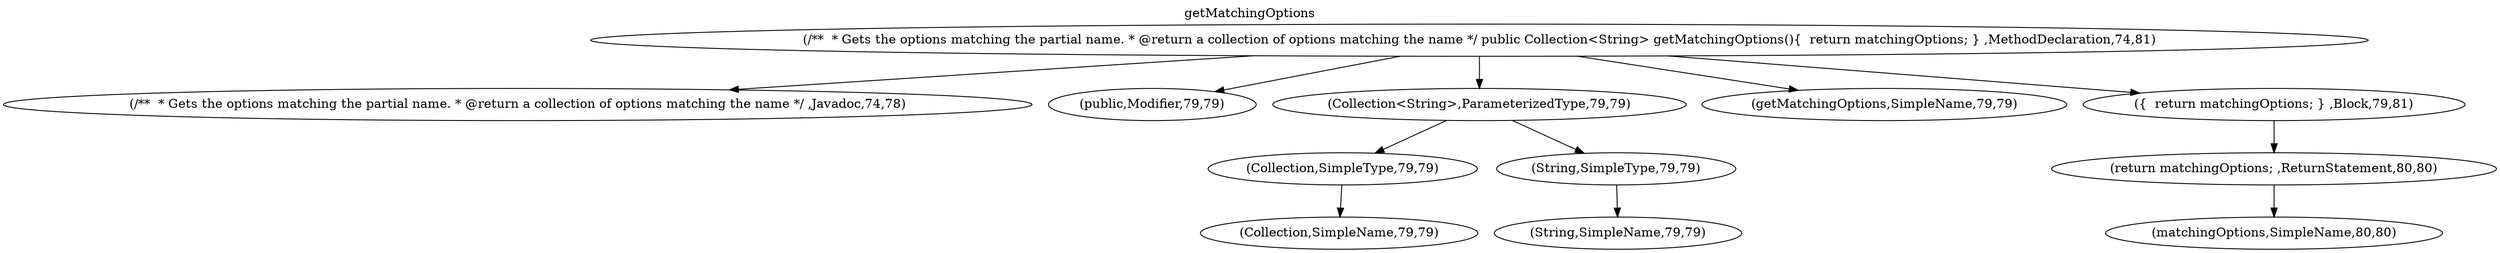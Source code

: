 digraph "DirectedGraph" {
graph [label = "getMatchingOptions", labelloc=t, concentrate = true];
"1816147548" [ label="(/**  * Gets the options matching the partial name. * @return a collection of options matching the name */ public Collection<String> getMatchingOptions(){  return matchingOptions; } ,MethodDeclaration,74,81)" type=31 startLineNumber=74 endLineNumber=81 ]
"2079179914" [ label="(/**  * Gets the options matching the partial name. * @return a collection of options matching the name */ ,Javadoc,74,78)" type=29 startLineNumber=74 endLineNumber=78 ]
"20049680" [ label="(public,Modifier,79,79)" type=83 startLineNumber=79 endLineNumber=79 ]
"1437654187" [ label="(Collection<String>,ParameterizedType,79,79)" type=74 startLineNumber=79 endLineNumber=79 ]
"951050903" [ label="(Collection,SimpleType,79,79)" type=43 startLineNumber=79 endLineNumber=79 ]
"770947228" [ label="(Collection,SimpleName,79,79)" type=42 startLineNumber=79 endLineNumber=79 ]
"590646109" [ label="(String,SimpleType,79,79)" type=43 startLineNumber=79 endLineNumber=79 ]
"1882349076" [ label="(String,SimpleName,79,79)" type=42 startLineNumber=79 endLineNumber=79 ]
"936292831" [ label="(getMatchingOptions,SimpleName,79,79)" type=42 startLineNumber=79 endLineNumber=79 ]
"130668770" [ label="({  return matchingOptions; } ,Block,79,81)" type=8 startLineNumber=79 endLineNumber=81 ]
"2151717" [ label="(return matchingOptions; ,ReturnStatement,80,80)" type=41 startLineNumber=80 endLineNumber=80 ]
"1644231115" [ label="(matchingOptions,SimpleName,80,80)" type=42 startLineNumber=80 endLineNumber=80 ]
"1816147548" -> "2079179914"
"1816147548" -> "20049680"
"1816147548" -> "1437654187"
"1437654187" -> "951050903"
"951050903" -> "770947228"
"1437654187" -> "590646109"
"590646109" -> "1882349076"
"1816147548" -> "936292831"
"1816147548" -> "130668770"
"130668770" -> "2151717"
"2151717" -> "1644231115"
}
